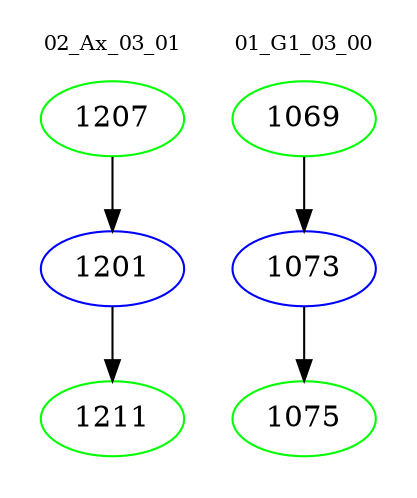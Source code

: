 digraph{
subgraph cluster_0 {
color = white
label = "02_Ax_03_01";
fontsize=10;
T0_1207 [label="1207", color="green"]
T0_1207 -> T0_1201 [color="black"]
T0_1201 [label="1201", color="blue"]
T0_1201 -> T0_1211 [color="black"]
T0_1211 [label="1211", color="green"]
}
subgraph cluster_1 {
color = white
label = "01_G1_03_00";
fontsize=10;
T1_1069 [label="1069", color="green"]
T1_1069 -> T1_1073 [color="black"]
T1_1073 [label="1073", color="blue"]
T1_1073 -> T1_1075 [color="black"]
T1_1075 [label="1075", color="green"]
}
}
